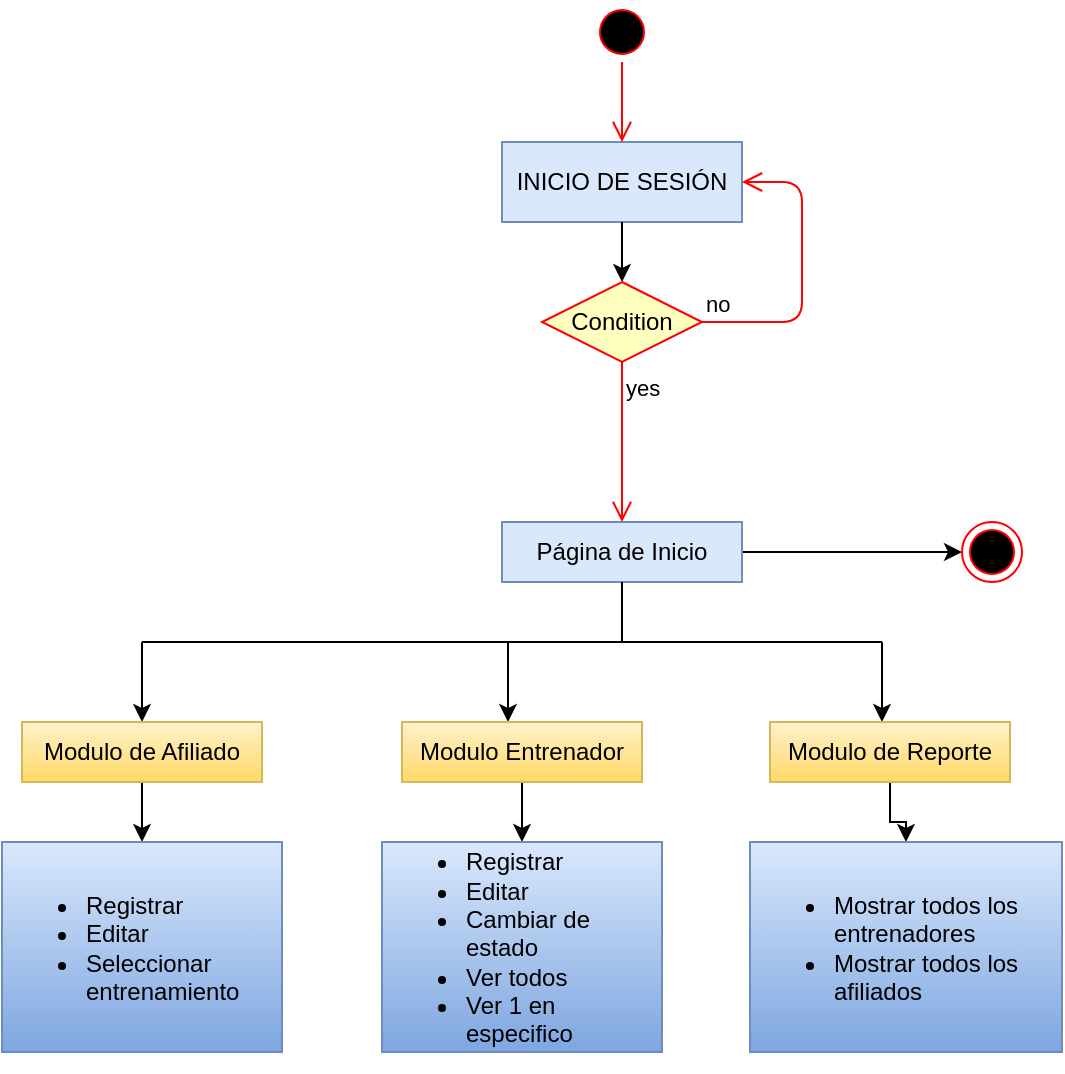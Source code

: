 <mxfile version="15.2.9" type="device"><diagram id="RND-qs7nYF0PxWchHEcJ" name="Page-1"><mxGraphModel dx="868" dy="450" grid="1" gridSize="10" guides="1" tooltips="1" connect="1" arrows="1" fold="1" page="1" pageScale="1" pageWidth="827" pageHeight="1169" math="0" shadow="0"><root><mxCell id="0"/><mxCell id="1" parent="0"/><mxCell id="ZjZJfXkKuCK2YATO5YYd-1" value="INICIO DE SESIÓN" style="rounded=0;whiteSpace=wrap;html=1;fillColor=#dae8fc;strokeColor=#6c8ebf;" parent="1" vertex="1"><mxGeometry x="380" y="90" width="120" height="40" as="geometry"/></mxCell><mxCell id="ZjZJfXkKuCK2YATO5YYd-2" value="" style="endArrow=classic;html=1;exitX=0.5;exitY=1;exitDx=0;exitDy=0;" parent="1" source="ZjZJfXkKuCK2YATO5YYd-1" edge="1"><mxGeometry width="50" height="50" relative="1" as="geometry"><mxPoint x="390" y="260" as="sourcePoint"/><mxPoint x="440" y="160" as="targetPoint"/></mxGeometry></mxCell><mxCell id="ZjZJfXkKuCK2YATO5YYd-28" style="edgeStyle=orthogonalEdgeStyle;rounded=0;orthogonalLoop=1;jettySize=auto;html=1;exitX=1;exitY=0.5;exitDx=0;exitDy=0;strokeColor=#000000;" parent="1" source="ZjZJfXkKuCK2YATO5YYd-7" target="ZjZJfXkKuCK2YATO5YYd-27" edge="1"><mxGeometry relative="1" as="geometry"/></mxCell><mxCell id="ZjZJfXkKuCK2YATO5YYd-7" value="Página de Inicio" style="rounded=0;whiteSpace=wrap;html=1;fillColor=#dae8fc;strokeColor=#6c8ebf;" parent="1" vertex="1"><mxGeometry x="380" y="280" width="120" height="30" as="geometry"/></mxCell><mxCell id="ZjZJfXkKuCK2YATO5YYd-9" value="" style="endArrow=none;html=1;exitX=0.5;exitY=1;exitDx=0;exitDy=0;" parent="1" source="ZjZJfXkKuCK2YATO5YYd-7" edge="1"><mxGeometry width="50" height="50" relative="1" as="geometry"><mxPoint x="390" y="260" as="sourcePoint"/><mxPoint x="440" y="340" as="targetPoint"/></mxGeometry></mxCell><mxCell id="ZjZJfXkKuCK2YATO5YYd-11" value="" style="endArrow=none;html=1;" parent="1" edge="1"><mxGeometry width="50" height="50" relative="1" as="geometry"><mxPoint x="200" y="340" as="sourcePoint"/><mxPoint x="570" y="340" as="targetPoint"/></mxGeometry></mxCell><mxCell id="ZjZJfXkKuCK2YATO5YYd-13" value="" style="endArrow=classic;html=1;strokeColor=#000000;" parent="1" edge="1"><mxGeometry width="50" height="50" relative="1" as="geometry"><mxPoint x="200" y="340" as="sourcePoint"/><mxPoint x="200" y="380" as="targetPoint"/></mxGeometry></mxCell><mxCell id="ZjZJfXkKuCK2YATO5YYd-14" value="" style="endArrow=classic;html=1;strokeColor=#000000;" parent="1" edge="1"><mxGeometry width="50" height="50" relative="1" as="geometry"><mxPoint x="383" y="340" as="sourcePoint"/><mxPoint x="383" y="380" as="targetPoint"/></mxGeometry></mxCell><mxCell id="ZjZJfXkKuCK2YATO5YYd-15" value="" style="endArrow=classic;html=1;strokeColor=#000000;" parent="1" edge="1"><mxGeometry width="50" height="50" relative="1" as="geometry"><mxPoint x="570" y="340" as="sourcePoint"/><mxPoint x="570" y="380" as="targetPoint"/></mxGeometry></mxCell><mxCell id="ZjZJfXkKuCK2YATO5YYd-21" value="" style="edgeStyle=orthogonalEdgeStyle;rounded=0;orthogonalLoop=1;jettySize=auto;html=1;strokeColor=#000000;" parent="1" source="ZjZJfXkKuCK2YATO5YYd-16" target="ZjZJfXkKuCK2YATO5YYd-20" edge="1"><mxGeometry relative="1" as="geometry"/></mxCell><mxCell id="ZjZJfXkKuCK2YATO5YYd-16" value="Modulo de Afiliado" style="rounded=0;whiteSpace=wrap;html=1;fillColor=#fff2cc;strokeColor=#d6b656;gradientColor=#ffd966;" parent="1" vertex="1"><mxGeometry x="140" y="380" width="120" height="30" as="geometry"/></mxCell><mxCell id="ZjZJfXkKuCK2YATO5YYd-30" style="edgeStyle=orthogonalEdgeStyle;rounded=0;orthogonalLoop=1;jettySize=auto;html=1;exitX=0.5;exitY=1;exitDx=0;exitDy=0;entryX=0.5;entryY=0;entryDx=0;entryDy=0;strokeColor=#000000;" parent="1" source="ZjZJfXkKuCK2YATO5YYd-17" target="ZjZJfXkKuCK2YATO5YYd-29" edge="1"><mxGeometry relative="1" as="geometry"/></mxCell><mxCell id="ZjZJfXkKuCK2YATO5YYd-17" value="Modulo Entrenador" style="rounded=0;whiteSpace=wrap;html=1;fillColor=#fff2cc;strokeColor=#d6b656;gradientColor=#ffd966;" parent="1" vertex="1"><mxGeometry x="330" y="380" width="120" height="30" as="geometry"/></mxCell><mxCell id="ZjZJfXkKuCK2YATO5YYd-33" style="edgeStyle=orthogonalEdgeStyle;rounded=0;orthogonalLoop=1;jettySize=auto;html=1;entryX=0.5;entryY=0;entryDx=0;entryDy=0;strokeColor=#000000;" parent="1" source="ZjZJfXkKuCK2YATO5YYd-18" target="ZjZJfXkKuCK2YATO5YYd-31" edge="1"><mxGeometry relative="1" as="geometry"/></mxCell><mxCell id="ZjZJfXkKuCK2YATO5YYd-18" value="Modulo de Reporte" style="rounded=0;whiteSpace=wrap;html=1;fillColor=#fff2cc;strokeColor=#d6b656;gradientColor=#ffd966;" parent="1" vertex="1"><mxGeometry x="514" y="380" width="120" height="30" as="geometry"/></mxCell><mxCell id="ZjZJfXkKuCK2YATO5YYd-20" value="&lt;ul&gt;&lt;li&gt;Registrar&lt;/li&gt;&lt;li&gt;Editar&lt;/li&gt;&lt;li&gt;Seleccionar entrenamiento&lt;/li&gt;&lt;/ul&gt;" style="whiteSpace=wrap;html=1;rounded=0;align=left;gradientColor=#7ea6e0;fillColor=#dae8fc;strokeColor=#6c8ebf;" parent="1" vertex="1"><mxGeometry x="130" y="440" width="140" height="105" as="geometry"/></mxCell><mxCell id="ZjZJfXkKuCK2YATO5YYd-22" value="Condition" style="rhombus;whiteSpace=wrap;html=1;fillColor=#ffffc0;strokeColor=#ff0000;" parent="1" vertex="1"><mxGeometry x="400" y="160" width="80" height="40" as="geometry"/></mxCell><mxCell id="ZjZJfXkKuCK2YATO5YYd-23" value="no" style="edgeStyle=orthogonalEdgeStyle;html=1;align=left;verticalAlign=bottom;endArrow=open;endSize=8;strokeColor=#ff0000;entryX=1;entryY=0.5;entryDx=0;entryDy=0;" parent="1" source="ZjZJfXkKuCK2YATO5YYd-22" target="ZjZJfXkKuCK2YATO5YYd-1" edge="1"><mxGeometry x="-1" relative="1" as="geometry"><mxPoint x="570" y="180" as="targetPoint"/><Array as="points"><mxPoint x="530" y="180"/><mxPoint x="530" y="110"/></Array></mxGeometry></mxCell><mxCell id="ZjZJfXkKuCK2YATO5YYd-24" value="yes" style="edgeStyle=orthogonalEdgeStyle;html=1;align=left;verticalAlign=top;endArrow=open;endSize=8;strokeColor=#ff0000;entryX=0.5;entryY=0;entryDx=0;entryDy=0;" parent="1" source="ZjZJfXkKuCK2YATO5YYd-22" target="ZjZJfXkKuCK2YATO5YYd-7" edge="1"><mxGeometry x="-1" relative="1" as="geometry"><mxPoint x="360" y="610" as="targetPoint"/></mxGeometry></mxCell><mxCell id="ZjZJfXkKuCK2YATO5YYd-25" value="" style="ellipse;html=1;shape=startState;fillColor=#000000;strokeColor=#ff0000;" parent="1" vertex="1"><mxGeometry x="425" y="20" width="30" height="30" as="geometry"/></mxCell><mxCell id="ZjZJfXkKuCK2YATO5YYd-26" value="" style="edgeStyle=orthogonalEdgeStyle;html=1;verticalAlign=bottom;endArrow=open;endSize=8;strokeColor=#ff0000;" parent="1" source="ZjZJfXkKuCK2YATO5YYd-25" edge="1"><mxGeometry relative="1" as="geometry"><mxPoint x="440" y="90" as="targetPoint"/></mxGeometry></mxCell><mxCell id="ZjZJfXkKuCK2YATO5YYd-27" value="" style="ellipse;html=1;shape=endState;fillColor=#000000;strokeColor=#ff0000;" parent="1" vertex="1"><mxGeometry x="610" y="280" width="30" height="30" as="geometry"/></mxCell><mxCell id="ZjZJfXkKuCK2YATO5YYd-29" value="&lt;ul&gt;&lt;li&gt;Registrar&lt;/li&gt;&lt;li&gt;Editar&lt;/li&gt;&lt;li&gt;Cambiar de estado&lt;/li&gt;&lt;li&gt;Ver todos&lt;/li&gt;&lt;li&gt;Ver 1 en especifico&lt;/li&gt;&lt;/ul&gt;" style="whiteSpace=wrap;html=1;rounded=0;align=left;gradientColor=#7ea6e0;fillColor=#dae8fc;strokeColor=#6c8ebf;" parent="1" vertex="1"><mxGeometry x="320" y="440" width="140" height="105" as="geometry"/></mxCell><mxCell id="ZjZJfXkKuCK2YATO5YYd-31" value="&lt;ul&gt;&lt;li&gt;Mostrar todos los entrenadores&lt;/li&gt;&lt;li&gt;Mostrar todos los afiliados&lt;/li&gt;&lt;/ul&gt;" style="whiteSpace=wrap;html=1;rounded=0;align=left;gradientColor=#7ea6e0;fillColor=#dae8fc;strokeColor=#6c8ebf;" parent="1" vertex="1"><mxGeometry x="504" y="440" width="156" height="105" as="geometry"/></mxCell></root></mxGraphModel></diagram></mxfile>